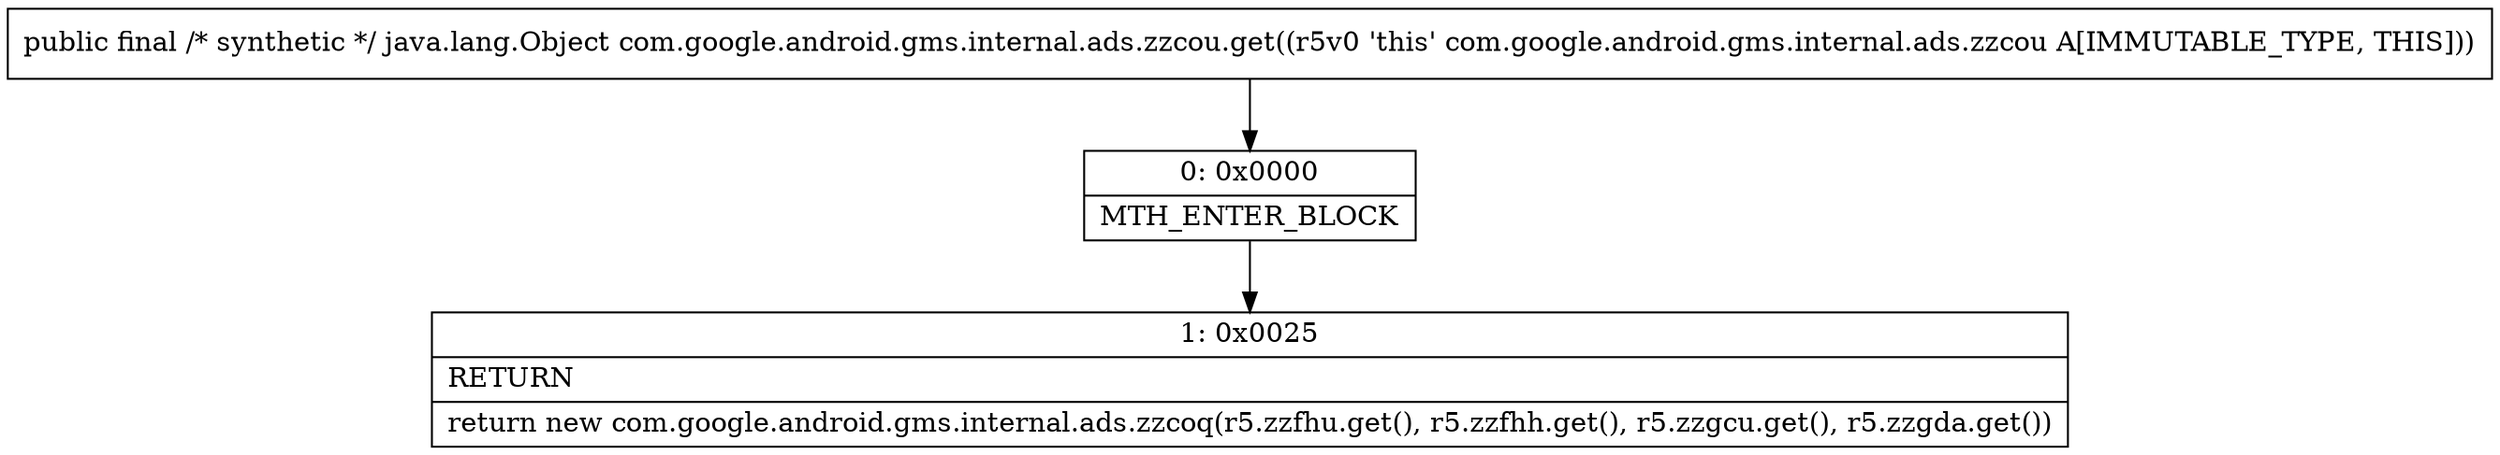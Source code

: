digraph "CFG forcom.google.android.gms.internal.ads.zzcou.get()Ljava\/lang\/Object;" {
Node_0 [shape=record,label="{0\:\ 0x0000|MTH_ENTER_BLOCK\l}"];
Node_1 [shape=record,label="{1\:\ 0x0025|RETURN\l|return new com.google.android.gms.internal.ads.zzcoq(r5.zzfhu.get(), r5.zzfhh.get(), r5.zzgcu.get(), r5.zzgda.get())\l}"];
MethodNode[shape=record,label="{public final \/* synthetic *\/ java.lang.Object com.google.android.gms.internal.ads.zzcou.get((r5v0 'this' com.google.android.gms.internal.ads.zzcou A[IMMUTABLE_TYPE, THIS])) }"];
MethodNode -> Node_0;
Node_0 -> Node_1;
}

